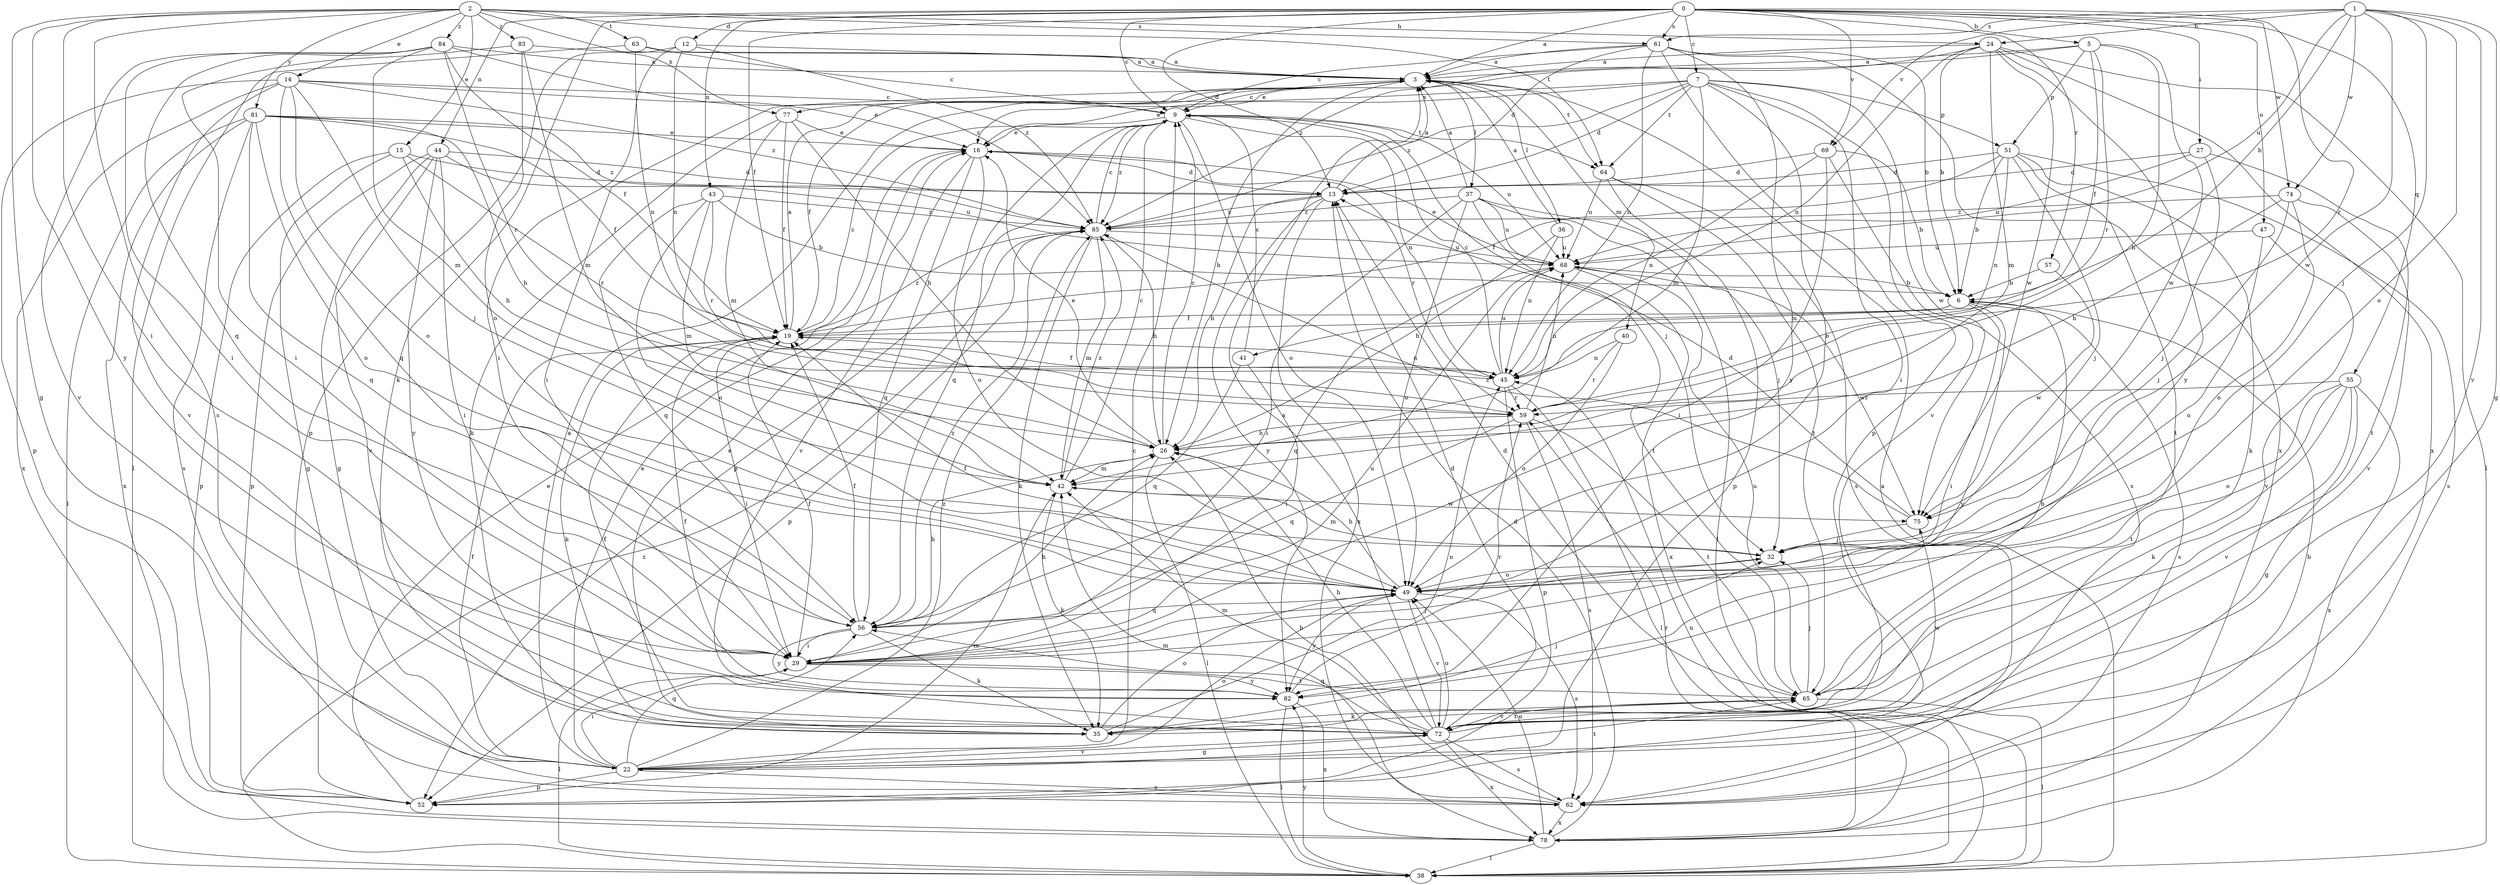 strict digraph  {
0;
1;
2;
3;
5;
6;
7;
9;
12;
13;
14;
15;
16;
19;
22;
24;
26;
27;
29;
32;
35;
36;
37;
38;
40;
41;
42;
43;
44;
45;
47;
49;
51;
52;
55;
56;
57;
59;
61;
62;
63;
64;
65;
68;
69;
72;
74;
75;
77;
78;
81;
82;
83;
84;
85;
0 -> 3  [label=a];
0 -> 5  [label=b];
0 -> 7  [label=c];
0 -> 9  [label=c];
0 -> 12  [label=d];
0 -> 13  [label=d];
0 -> 19  [label=f];
0 -> 27  [label=i];
0 -> 35  [label=k];
0 -> 43  [label=n];
0 -> 44  [label=n];
0 -> 47  [label=o];
0 -> 55  [label=q];
0 -> 57  [label=r];
0 -> 59  [label=r];
0 -> 61  [label=s];
0 -> 69  [label=v];
0 -> 74  [label=w];
1 -> 6  [label=b];
1 -> 22  [label=g];
1 -> 24  [label=h];
1 -> 32  [label=j];
1 -> 49  [label=o];
1 -> 61  [label=s];
1 -> 68  [label=u];
1 -> 69  [label=v];
1 -> 72  [label=v];
1 -> 74  [label=w];
1 -> 75  [label=w];
2 -> 14  [label=e];
2 -> 15  [label=e];
2 -> 22  [label=g];
2 -> 24  [label=h];
2 -> 29  [label=i];
2 -> 61  [label=s];
2 -> 62  [label=s];
2 -> 63  [label=t];
2 -> 64  [label=t];
2 -> 77  [label=x];
2 -> 81  [label=y];
2 -> 82  [label=y];
2 -> 83  [label=z];
2 -> 84  [label=z];
3 -> 9  [label=c];
3 -> 19  [label=f];
3 -> 26  [label=h];
3 -> 29  [label=i];
3 -> 36  [label=l];
3 -> 37  [label=l];
3 -> 40  [label=m];
3 -> 64  [label=t];
5 -> 3  [label=a];
5 -> 16  [label=e];
5 -> 19  [label=f];
5 -> 26  [label=h];
5 -> 51  [label=p];
5 -> 59  [label=r];
5 -> 75  [label=w];
6 -> 19  [label=f];
6 -> 29  [label=i];
6 -> 41  [label=m];
6 -> 62  [label=s];
6 -> 82  [label=y];
7 -> 13  [label=d];
7 -> 16  [label=e];
7 -> 29  [label=i];
7 -> 42  [label=m];
7 -> 49  [label=o];
7 -> 51  [label=p];
7 -> 64  [label=t];
7 -> 72  [label=v];
7 -> 75  [label=w];
7 -> 77  [label=x];
7 -> 85  [label=z];
9 -> 16  [label=e];
9 -> 32  [label=j];
9 -> 45  [label=n];
9 -> 49  [label=o];
9 -> 52  [label=p];
9 -> 56  [label=q];
9 -> 64  [label=t];
9 -> 68  [label=u];
9 -> 85  [label=z];
12 -> 3  [label=a];
12 -> 29  [label=i];
12 -> 45  [label=n];
12 -> 52  [label=p];
12 -> 85  [label=z];
13 -> 3  [label=a];
13 -> 26  [label=h];
13 -> 78  [label=x];
13 -> 82  [label=y];
13 -> 85  [label=z];
14 -> 9  [label=c];
14 -> 16  [label=e];
14 -> 32  [label=j];
14 -> 49  [label=o];
14 -> 52  [label=p];
14 -> 56  [label=q];
14 -> 72  [label=v];
14 -> 78  [label=x];
14 -> 85  [label=z];
15 -> 13  [label=d];
15 -> 22  [label=g];
15 -> 26  [label=h];
15 -> 52  [label=p];
15 -> 59  [label=r];
16 -> 13  [label=d];
16 -> 49  [label=o];
16 -> 56  [label=q];
16 -> 59  [label=r];
16 -> 72  [label=v];
19 -> 3  [label=a];
19 -> 9  [label=c];
19 -> 29  [label=i];
19 -> 35  [label=k];
19 -> 45  [label=n];
19 -> 85  [label=z];
22 -> 3  [label=a];
22 -> 9  [label=c];
22 -> 16  [label=e];
22 -> 19  [label=f];
22 -> 29  [label=i];
22 -> 49  [label=o];
22 -> 52  [label=p];
22 -> 56  [label=q];
22 -> 62  [label=s];
22 -> 65  [label=t];
22 -> 72  [label=v];
22 -> 85  [label=z];
24 -> 3  [label=a];
24 -> 6  [label=b];
24 -> 38  [label=l];
24 -> 42  [label=m];
24 -> 45  [label=n];
24 -> 75  [label=w];
24 -> 78  [label=x];
24 -> 82  [label=y];
24 -> 85  [label=z];
26 -> 9  [label=c];
26 -> 16  [label=e];
26 -> 38  [label=l];
26 -> 42  [label=m];
27 -> 13  [label=d];
27 -> 32  [label=j];
27 -> 65  [label=t];
27 -> 68  [label=u];
29 -> 19  [label=f];
29 -> 26  [label=h];
29 -> 32  [label=j];
29 -> 38  [label=l];
29 -> 65  [label=t];
29 -> 68  [label=u];
29 -> 82  [label=y];
32 -> 42  [label=m];
32 -> 49  [label=o];
35 -> 16  [label=e];
35 -> 32  [label=j];
35 -> 45  [label=n];
35 -> 49  [label=o];
36 -> 3  [label=a];
36 -> 26  [label=h];
36 -> 45  [label=n];
36 -> 68  [label=u];
37 -> 3  [label=a];
37 -> 29  [label=i];
37 -> 32  [label=j];
37 -> 38  [label=l];
37 -> 49  [label=o];
37 -> 65  [label=t];
37 -> 68  [label=u];
37 -> 85  [label=z];
38 -> 3  [label=a];
38 -> 45  [label=n];
38 -> 82  [label=y];
38 -> 85  [label=z];
40 -> 45  [label=n];
40 -> 49  [label=o];
40 -> 59  [label=r];
41 -> 9  [label=c];
41 -> 29  [label=i];
41 -> 56  [label=q];
42 -> 9  [label=c];
42 -> 35  [label=k];
42 -> 75  [label=w];
42 -> 85  [label=z];
43 -> 6  [label=b];
43 -> 42  [label=m];
43 -> 49  [label=o];
43 -> 56  [label=q];
43 -> 59  [label=r];
43 -> 85  [label=z];
44 -> 13  [label=d];
44 -> 22  [label=g];
44 -> 29  [label=i];
44 -> 52  [label=p];
44 -> 68  [label=u];
44 -> 72  [label=v];
44 -> 82  [label=y];
45 -> 9  [label=c];
45 -> 19  [label=f];
45 -> 38  [label=l];
45 -> 52  [label=p];
45 -> 59  [label=r];
45 -> 68  [label=u];
47 -> 49  [label=o];
47 -> 68  [label=u];
47 -> 72  [label=v];
49 -> 19  [label=f];
49 -> 26  [label=h];
49 -> 56  [label=q];
49 -> 62  [label=s];
49 -> 72  [label=v];
49 -> 82  [label=y];
51 -> 6  [label=b];
51 -> 13  [label=d];
51 -> 19  [label=f];
51 -> 32  [label=j];
51 -> 35  [label=k];
51 -> 45  [label=n];
51 -> 62  [label=s];
51 -> 65  [label=t];
52 -> 16  [label=e];
52 -> 42  [label=m];
55 -> 22  [label=g];
55 -> 35  [label=k];
55 -> 49  [label=o];
55 -> 59  [label=r];
55 -> 65  [label=t];
55 -> 72  [label=v];
55 -> 78  [label=x];
56 -> 19  [label=f];
56 -> 26  [label=h];
56 -> 29  [label=i];
56 -> 35  [label=k];
56 -> 82  [label=y];
56 -> 85  [label=z];
57 -> 6  [label=b];
57 -> 75  [label=w];
59 -> 26  [label=h];
59 -> 56  [label=q];
59 -> 62  [label=s];
59 -> 65  [label=t];
59 -> 68  [label=u];
61 -> 3  [label=a];
61 -> 6  [label=b];
61 -> 9  [label=c];
61 -> 13  [label=d];
61 -> 45  [label=n];
61 -> 52  [label=p];
61 -> 78  [label=x];
61 -> 82  [label=y];
62 -> 6  [label=b];
62 -> 26  [label=h];
62 -> 42  [label=m];
62 -> 78  [label=x];
63 -> 3  [label=a];
63 -> 9  [label=c];
63 -> 38  [label=l];
63 -> 45  [label=n];
64 -> 52  [label=p];
64 -> 62  [label=s];
64 -> 65  [label=t];
64 -> 68  [label=u];
65 -> 6  [label=b];
65 -> 13  [label=d];
65 -> 32  [label=j];
65 -> 35  [label=k];
65 -> 38  [label=l];
65 -> 68  [label=u];
65 -> 72  [label=v];
68 -> 6  [label=b];
68 -> 16  [label=e];
68 -> 56  [label=q];
68 -> 75  [label=w];
68 -> 78  [label=x];
69 -> 6  [label=b];
69 -> 13  [label=d];
69 -> 29  [label=i];
69 -> 45  [label=n];
69 -> 62  [label=s];
72 -> 3  [label=a];
72 -> 13  [label=d];
72 -> 19  [label=f];
72 -> 22  [label=g];
72 -> 26  [label=h];
72 -> 42  [label=m];
72 -> 49  [label=o];
72 -> 56  [label=q];
72 -> 62  [label=s];
72 -> 65  [label=t];
72 -> 75  [label=w];
72 -> 78  [label=x];
74 -> 26  [label=h];
74 -> 32  [label=j];
74 -> 49  [label=o];
74 -> 72  [label=v];
74 -> 85  [label=z];
75 -> 13  [label=d];
75 -> 32  [label=j];
75 -> 85  [label=z];
77 -> 16  [label=e];
77 -> 19  [label=f];
77 -> 26  [label=h];
77 -> 35  [label=k];
77 -> 42  [label=m];
78 -> 13  [label=d];
78 -> 38  [label=l];
78 -> 49  [label=o];
78 -> 59  [label=r];
81 -> 16  [label=e];
81 -> 19  [label=f];
81 -> 26  [label=h];
81 -> 38  [label=l];
81 -> 49  [label=o];
81 -> 56  [label=q];
81 -> 62  [label=s];
81 -> 78  [label=x];
81 -> 85  [label=z];
82 -> 19  [label=f];
82 -> 38  [label=l];
82 -> 59  [label=r];
82 -> 78  [label=x];
83 -> 3  [label=a];
83 -> 29  [label=i];
83 -> 42  [label=m];
83 -> 49  [label=o];
84 -> 3  [label=a];
84 -> 19  [label=f];
84 -> 29  [label=i];
84 -> 42  [label=m];
84 -> 56  [label=q];
84 -> 59  [label=r];
84 -> 72  [label=v];
84 -> 85  [label=z];
85 -> 9  [label=c];
85 -> 26  [label=h];
85 -> 35  [label=k];
85 -> 42  [label=m];
85 -> 52  [label=p];
85 -> 68  [label=u];
}

